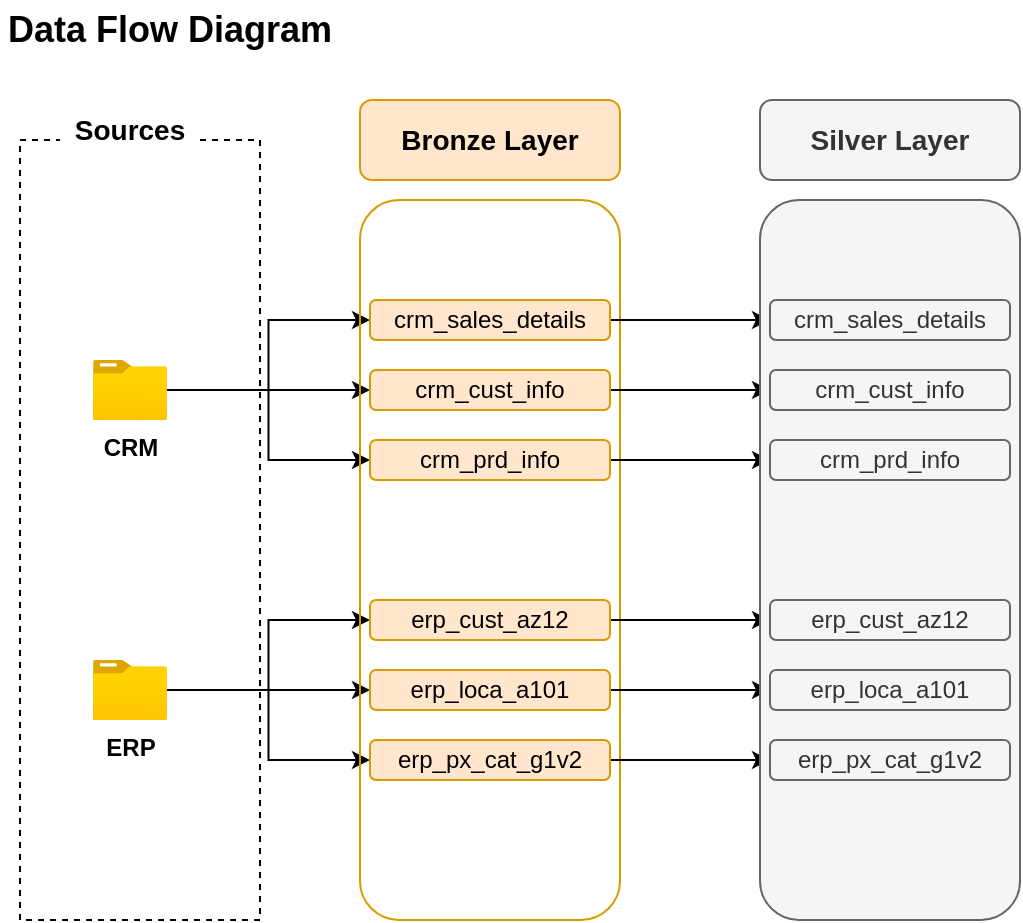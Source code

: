<mxfile version="26.2.13">
  <diagram name="Page-1" id="0LNKVhPUzi13Xgiggo9s">
    <mxGraphModel dx="788" dy="417" grid="1" gridSize="10" guides="1" tooltips="1" connect="1" arrows="1" fold="1" page="1" pageScale="1" pageWidth="1100" pageHeight="1700" math="0" shadow="0">
      <root>
        <mxCell id="0" />
        <mxCell id="1" parent="0" />
        <mxCell id="12R4M4iDwF45-xOf5L9s-1" value="&lt;b&gt;&lt;font style=&quot;font-size: 18px;&quot;&gt;Data Flow Diagram&lt;/font&gt;&lt;/b&gt;" style="text;html=1;align=center;verticalAlign=middle;whiteSpace=wrap;rounded=0;" parent="1" vertex="1">
          <mxGeometry x="20" y="30" width="170" height="30" as="geometry" />
        </mxCell>
        <mxCell id="12R4M4iDwF45-xOf5L9s-2" value="" style="rounded=0;whiteSpace=wrap;html=1;fillColor=none;dashed=1;" parent="1" vertex="1">
          <mxGeometry x="30" y="100" width="120" height="390" as="geometry" />
        </mxCell>
        <mxCell id="12R4M4iDwF45-xOf5L9s-3" value="&lt;font style=&quot;font-size: 14px;&quot;&gt;&lt;b&gt;Sources&lt;/b&gt;&lt;/font&gt;" style="text;html=1;align=center;verticalAlign=middle;whiteSpace=wrap;rounded=0;fillColor=default;" parent="1" vertex="1">
          <mxGeometry x="50" y="80" width="70" height="30" as="geometry" />
        </mxCell>
        <mxCell id="12R4M4iDwF45-xOf5L9s-18" style="edgeStyle=orthogonalEdgeStyle;rounded=0;orthogonalLoop=1;jettySize=auto;html=1;" parent="1" source="12R4M4iDwF45-xOf5L9s-4" target="12R4M4iDwF45-xOf5L9s-10" edge="1">
          <mxGeometry relative="1" as="geometry" />
        </mxCell>
        <mxCell id="12R4M4iDwF45-xOf5L9s-19" style="edgeStyle=orthogonalEdgeStyle;rounded=0;orthogonalLoop=1;jettySize=auto;html=1;entryX=0;entryY=0.5;entryDx=0;entryDy=0;" parent="1" source="12R4M4iDwF45-xOf5L9s-4" target="12R4M4iDwF45-xOf5L9s-11" edge="1">
          <mxGeometry relative="1" as="geometry" />
        </mxCell>
        <mxCell id="12R4M4iDwF45-xOf5L9s-20" style="edgeStyle=orthogonalEdgeStyle;rounded=0;orthogonalLoop=1;jettySize=auto;html=1;entryX=0;entryY=0.5;entryDx=0;entryDy=0;" parent="1" source="12R4M4iDwF45-xOf5L9s-4" target="12R4M4iDwF45-xOf5L9s-9" edge="1">
          <mxGeometry relative="1" as="geometry" />
        </mxCell>
        <mxCell id="12R4M4iDwF45-xOf5L9s-4" value="&lt;b&gt;CRM&lt;/b&gt;" style="image;aspect=fixed;html=1;points=[];align=center;fontSize=12;image=img/lib/azure2/general/Folder_Blank.svg;" parent="1" vertex="1">
          <mxGeometry x="66.52" y="210" width="36.96" height="30" as="geometry" />
        </mxCell>
        <mxCell id="12R4M4iDwF45-xOf5L9s-21" style="edgeStyle=orthogonalEdgeStyle;rounded=0;orthogonalLoop=1;jettySize=auto;html=1;" parent="1" source="12R4M4iDwF45-xOf5L9s-5" target="12R4M4iDwF45-xOf5L9s-14" edge="1">
          <mxGeometry relative="1" as="geometry" />
        </mxCell>
        <mxCell id="12R4M4iDwF45-xOf5L9s-23" style="edgeStyle=orthogonalEdgeStyle;rounded=0;orthogonalLoop=1;jettySize=auto;html=1;entryX=0;entryY=0.5;entryDx=0;entryDy=0;" parent="1" source="12R4M4iDwF45-xOf5L9s-5" target="12R4M4iDwF45-xOf5L9s-15" edge="1">
          <mxGeometry relative="1" as="geometry" />
        </mxCell>
        <mxCell id="12R4M4iDwF45-xOf5L9s-24" style="edgeStyle=orthogonalEdgeStyle;rounded=0;orthogonalLoop=1;jettySize=auto;html=1;entryX=0;entryY=0.5;entryDx=0;entryDy=0;" parent="1" source="12R4M4iDwF45-xOf5L9s-5" target="12R4M4iDwF45-xOf5L9s-13" edge="1">
          <mxGeometry relative="1" as="geometry" />
        </mxCell>
        <mxCell id="12R4M4iDwF45-xOf5L9s-5" value="&lt;b&gt;ERP&lt;/b&gt;" style="image;aspect=fixed;html=1;points=[];align=center;fontSize=12;image=img/lib/azure2/general/Folder_Blank.svg;" parent="1" vertex="1">
          <mxGeometry x="66.52" y="360" width="36.96" height="30" as="geometry" />
        </mxCell>
        <mxCell id="12R4M4iDwF45-xOf5L9s-6" value="" style="rounded=1;whiteSpace=wrap;html=1;fillColor=none;strokeColor=#d79b00;" parent="1" vertex="1">
          <mxGeometry x="200" y="130" width="130" height="360" as="geometry" />
        </mxCell>
        <mxCell id="12R4M4iDwF45-xOf5L9s-7" value="&lt;b&gt;&lt;font style=&quot;font-size: 14px;&quot;&gt;Bronze Layer&lt;/font&gt;&lt;/b&gt;" style="rounded=1;whiteSpace=wrap;html=1;fillColor=#ffe6cc;strokeColor=#d79b00;" parent="1" vertex="1">
          <mxGeometry x="200" y="80" width="130" height="40" as="geometry" />
        </mxCell>
        <mxCell id="uZ_rH8L8rFviuKFsZG8m-9" style="edgeStyle=orthogonalEdgeStyle;rounded=0;orthogonalLoop=1;jettySize=auto;html=1;entryX=0;entryY=0.5;entryDx=0;entryDy=0;" edge="1" parent="1" source="12R4M4iDwF45-xOf5L9s-9" target="uZ_rH8L8rFviuKFsZG8m-3">
          <mxGeometry relative="1" as="geometry" />
        </mxCell>
        <mxCell id="12R4M4iDwF45-xOf5L9s-9" value="&lt;font style=&quot;font-size: 12px;&quot;&gt;crm_sales_details&lt;/font&gt;" style="rounded=1;whiteSpace=wrap;html=1;fillColor=#ffe6cc;strokeColor=#d79b00;" parent="1" vertex="1">
          <mxGeometry x="205" y="180" width="120" height="20" as="geometry" />
        </mxCell>
        <mxCell id="uZ_rH8L8rFviuKFsZG8m-10" style="edgeStyle=orthogonalEdgeStyle;rounded=0;orthogonalLoop=1;jettySize=auto;html=1;entryX=0;entryY=0.5;entryDx=0;entryDy=0;" edge="1" parent="1" source="12R4M4iDwF45-xOf5L9s-10" target="uZ_rH8L8rFviuKFsZG8m-4">
          <mxGeometry relative="1" as="geometry" />
        </mxCell>
        <mxCell id="12R4M4iDwF45-xOf5L9s-10" value="&lt;font style=&quot;font-size: 12px;&quot;&gt;crm_cust_info&lt;/font&gt;" style="rounded=1;whiteSpace=wrap;html=1;fillColor=#ffe6cc;strokeColor=#d79b00;" parent="1" vertex="1">
          <mxGeometry x="205" y="215" width="120" height="20" as="geometry" />
        </mxCell>
        <mxCell id="uZ_rH8L8rFviuKFsZG8m-11" style="edgeStyle=orthogonalEdgeStyle;rounded=0;orthogonalLoop=1;jettySize=auto;html=1;entryX=0;entryY=0.5;entryDx=0;entryDy=0;" edge="1" parent="1" source="12R4M4iDwF45-xOf5L9s-11" target="uZ_rH8L8rFviuKFsZG8m-5">
          <mxGeometry relative="1" as="geometry" />
        </mxCell>
        <mxCell id="12R4M4iDwF45-xOf5L9s-11" value="&lt;font style=&quot;font-size: 12px;&quot;&gt;crm_prd_info&lt;/font&gt;" style="rounded=1;whiteSpace=wrap;html=1;fillColor=#ffe6cc;strokeColor=#d79b00;" parent="1" vertex="1">
          <mxGeometry x="205" y="250" width="120" height="20" as="geometry" />
        </mxCell>
        <mxCell id="uZ_rH8L8rFviuKFsZG8m-12" style="edgeStyle=orthogonalEdgeStyle;rounded=0;orthogonalLoop=1;jettySize=auto;html=1;entryX=0;entryY=0.5;entryDx=0;entryDy=0;" edge="1" parent="1" source="12R4M4iDwF45-xOf5L9s-13" target="uZ_rH8L8rFviuKFsZG8m-6">
          <mxGeometry relative="1" as="geometry" />
        </mxCell>
        <mxCell id="12R4M4iDwF45-xOf5L9s-13" value="&lt;font style=&quot;font-size: 12px;&quot;&gt;erp_cust_az12&lt;/font&gt;" style="rounded=1;whiteSpace=wrap;html=1;fillColor=#ffe6cc;strokeColor=#d79b00;" parent="1" vertex="1">
          <mxGeometry x="205" y="330" width="120" height="20" as="geometry" />
        </mxCell>
        <mxCell id="uZ_rH8L8rFviuKFsZG8m-13" style="edgeStyle=orthogonalEdgeStyle;rounded=0;orthogonalLoop=1;jettySize=auto;html=1;entryX=0;entryY=0.5;entryDx=0;entryDy=0;" edge="1" parent="1" source="12R4M4iDwF45-xOf5L9s-14" target="uZ_rH8L8rFviuKFsZG8m-7">
          <mxGeometry relative="1" as="geometry" />
        </mxCell>
        <mxCell id="12R4M4iDwF45-xOf5L9s-14" value="erp_loca_a101" style="rounded=1;whiteSpace=wrap;html=1;fillColor=#ffe6cc;strokeColor=#d79b00;" parent="1" vertex="1">
          <mxGeometry x="205" y="365" width="120" height="20" as="geometry" />
        </mxCell>
        <mxCell id="uZ_rH8L8rFviuKFsZG8m-14" value="" style="edgeStyle=orthogonalEdgeStyle;rounded=0;orthogonalLoop=1;jettySize=auto;html=1;" edge="1" parent="1" source="12R4M4iDwF45-xOf5L9s-15" target="uZ_rH8L8rFviuKFsZG8m-8">
          <mxGeometry relative="1" as="geometry" />
        </mxCell>
        <mxCell id="12R4M4iDwF45-xOf5L9s-15" value="&lt;font style=&quot;font-size: 12px;&quot;&gt;erp_px_cat_g1v2&lt;/font&gt;" style="rounded=1;whiteSpace=wrap;html=1;fillColor=#ffe6cc;strokeColor=#d79b00;" parent="1" vertex="1">
          <mxGeometry x="205" y="400" width="120" height="20" as="geometry" />
        </mxCell>
        <mxCell id="uZ_rH8L8rFviuKFsZG8m-1" value="" style="rounded=1;whiteSpace=wrap;html=1;fillColor=#f5f5f5;strokeColor=#666666;fontColor=#333333;" vertex="1" parent="1">
          <mxGeometry x="400" y="130" width="130" height="360" as="geometry" />
        </mxCell>
        <mxCell id="uZ_rH8L8rFviuKFsZG8m-2" value="&lt;b&gt;&lt;font style=&quot;font-size: 14px;&quot;&gt;Silver Layer&lt;/font&gt;&lt;/b&gt;" style="rounded=1;whiteSpace=wrap;html=1;fillColor=#f5f5f5;strokeColor=#666666;fontColor=#333333;" vertex="1" parent="1">
          <mxGeometry x="400" y="80" width="130" height="40" as="geometry" />
        </mxCell>
        <mxCell id="uZ_rH8L8rFviuKFsZG8m-3" value="&lt;font style=&quot;font-size: 12px;&quot;&gt;crm_sales_details&lt;/font&gt;" style="rounded=1;whiteSpace=wrap;html=1;fillColor=#f5f5f5;strokeColor=#666666;fontColor=#333333;" vertex="1" parent="1">
          <mxGeometry x="405" y="180" width="120" height="20" as="geometry" />
        </mxCell>
        <mxCell id="uZ_rH8L8rFviuKFsZG8m-4" value="&lt;font style=&quot;font-size: 12px;&quot;&gt;crm_cust_info&lt;/font&gt;" style="rounded=1;whiteSpace=wrap;html=1;fillColor=#f5f5f5;strokeColor=#666666;fontColor=#333333;" vertex="1" parent="1">
          <mxGeometry x="405" y="215" width="120" height="20" as="geometry" />
        </mxCell>
        <mxCell id="uZ_rH8L8rFviuKFsZG8m-5" value="&lt;font style=&quot;font-size: 12px;&quot;&gt;crm_prd_info&lt;/font&gt;" style="rounded=1;whiteSpace=wrap;html=1;fillColor=#f5f5f5;strokeColor=#666666;fontColor=#333333;" vertex="1" parent="1">
          <mxGeometry x="405" y="250" width="120" height="20" as="geometry" />
        </mxCell>
        <mxCell id="uZ_rH8L8rFviuKFsZG8m-6" value="&lt;font style=&quot;font-size: 12px;&quot;&gt;erp_cust_az12&lt;/font&gt;" style="rounded=1;whiteSpace=wrap;html=1;fillColor=#f5f5f5;strokeColor=#666666;fontColor=#333333;" vertex="1" parent="1">
          <mxGeometry x="405" y="330" width="120" height="20" as="geometry" />
        </mxCell>
        <mxCell id="uZ_rH8L8rFviuKFsZG8m-7" value="erp_loca_a101" style="rounded=1;whiteSpace=wrap;html=1;fillColor=#f5f5f5;strokeColor=#666666;fontColor=#333333;" vertex="1" parent="1">
          <mxGeometry x="405" y="365" width="120" height="20" as="geometry" />
        </mxCell>
        <mxCell id="uZ_rH8L8rFviuKFsZG8m-8" value="&lt;font style=&quot;font-size: 12px;&quot;&gt;erp_px_cat_g1v2&lt;/font&gt;" style="rounded=1;whiteSpace=wrap;html=1;fillColor=#f5f5f5;strokeColor=#666666;fontColor=#333333;" vertex="1" parent="1">
          <mxGeometry x="405" y="400" width="120" height="20" as="geometry" />
        </mxCell>
      </root>
    </mxGraphModel>
  </diagram>
</mxfile>
